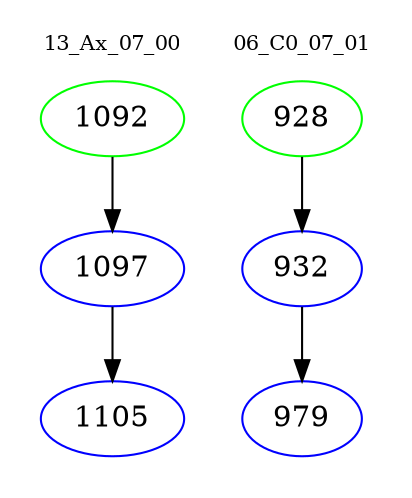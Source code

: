 digraph{
subgraph cluster_0 {
color = white
label = "13_Ax_07_00";
fontsize=10;
T0_1092 [label="1092", color="green"]
T0_1092 -> T0_1097 [color="black"]
T0_1097 [label="1097", color="blue"]
T0_1097 -> T0_1105 [color="black"]
T0_1105 [label="1105", color="blue"]
}
subgraph cluster_1 {
color = white
label = "06_C0_07_01";
fontsize=10;
T1_928 [label="928", color="green"]
T1_928 -> T1_932 [color="black"]
T1_932 [label="932", color="blue"]
T1_932 -> T1_979 [color="black"]
T1_979 [label="979", color="blue"]
}
}
